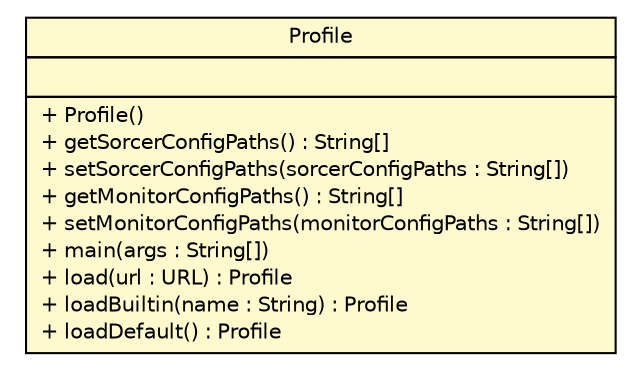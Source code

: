 #!/usr/local/bin/dot
#
# Class diagram 
# Generated by UMLGraph version R5_6 (http://www.umlgraph.org/)
#

digraph G {
	edge [fontname="Helvetica",fontsize=10,labelfontname="Helvetica",labelfontsize=10];
	node [fontname="Helvetica",fontsize=10,shape=plaintext];
	nodesep=0.25;
	ranksep=0.5;
	// sorcer.launcher.Profile
	c347934 [label=<<table title="sorcer.launcher.Profile" border="0" cellborder="1" cellspacing="0" cellpadding="2" port="p" bgcolor="lemonChiffon" href="./Profile.html">
		<tr><td><table border="0" cellspacing="0" cellpadding="1">
<tr><td align="center" balign="center"> Profile </td></tr>
		</table></td></tr>
		<tr><td><table border="0" cellspacing="0" cellpadding="1">
<tr><td align="left" balign="left">  </td></tr>
		</table></td></tr>
		<tr><td><table border="0" cellspacing="0" cellpadding="1">
<tr><td align="left" balign="left"> + Profile() </td></tr>
<tr><td align="left" balign="left"> + getSorcerConfigPaths() : String[] </td></tr>
<tr><td align="left" balign="left"> + setSorcerConfigPaths(sorcerConfigPaths : String[]) </td></tr>
<tr><td align="left" balign="left"> + getMonitorConfigPaths() : String[] </td></tr>
<tr><td align="left" balign="left"> + setMonitorConfigPaths(monitorConfigPaths : String[]) </td></tr>
<tr><td align="left" balign="left"> + main(args : String[]) </td></tr>
<tr><td align="left" balign="left"> + load(url : URL) : Profile </td></tr>
<tr><td align="left" balign="left"> + loadBuiltin(name : String) : Profile </td></tr>
<tr><td align="left" balign="left"> + loadDefault() : Profile </td></tr>
		</table></td></tr>
		</table>>, URL="./Profile.html", fontname="Helvetica", fontcolor="black", fontsize=10.0];
}

